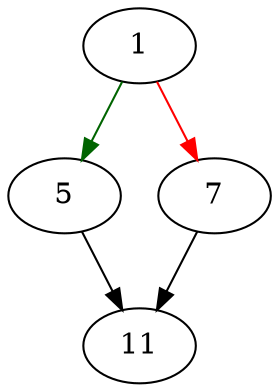 strict digraph "restore_cwd" {
	// Node definitions.
	1 [entry=true];
	5;
	7;
	11;

	// Edge definitions.
	1 -> 5 [
		color=darkgreen
		cond=true
	];
	1 -> 7 [
		color=red
		cond=false
	];
	5 -> 11;
	7 -> 11;
}